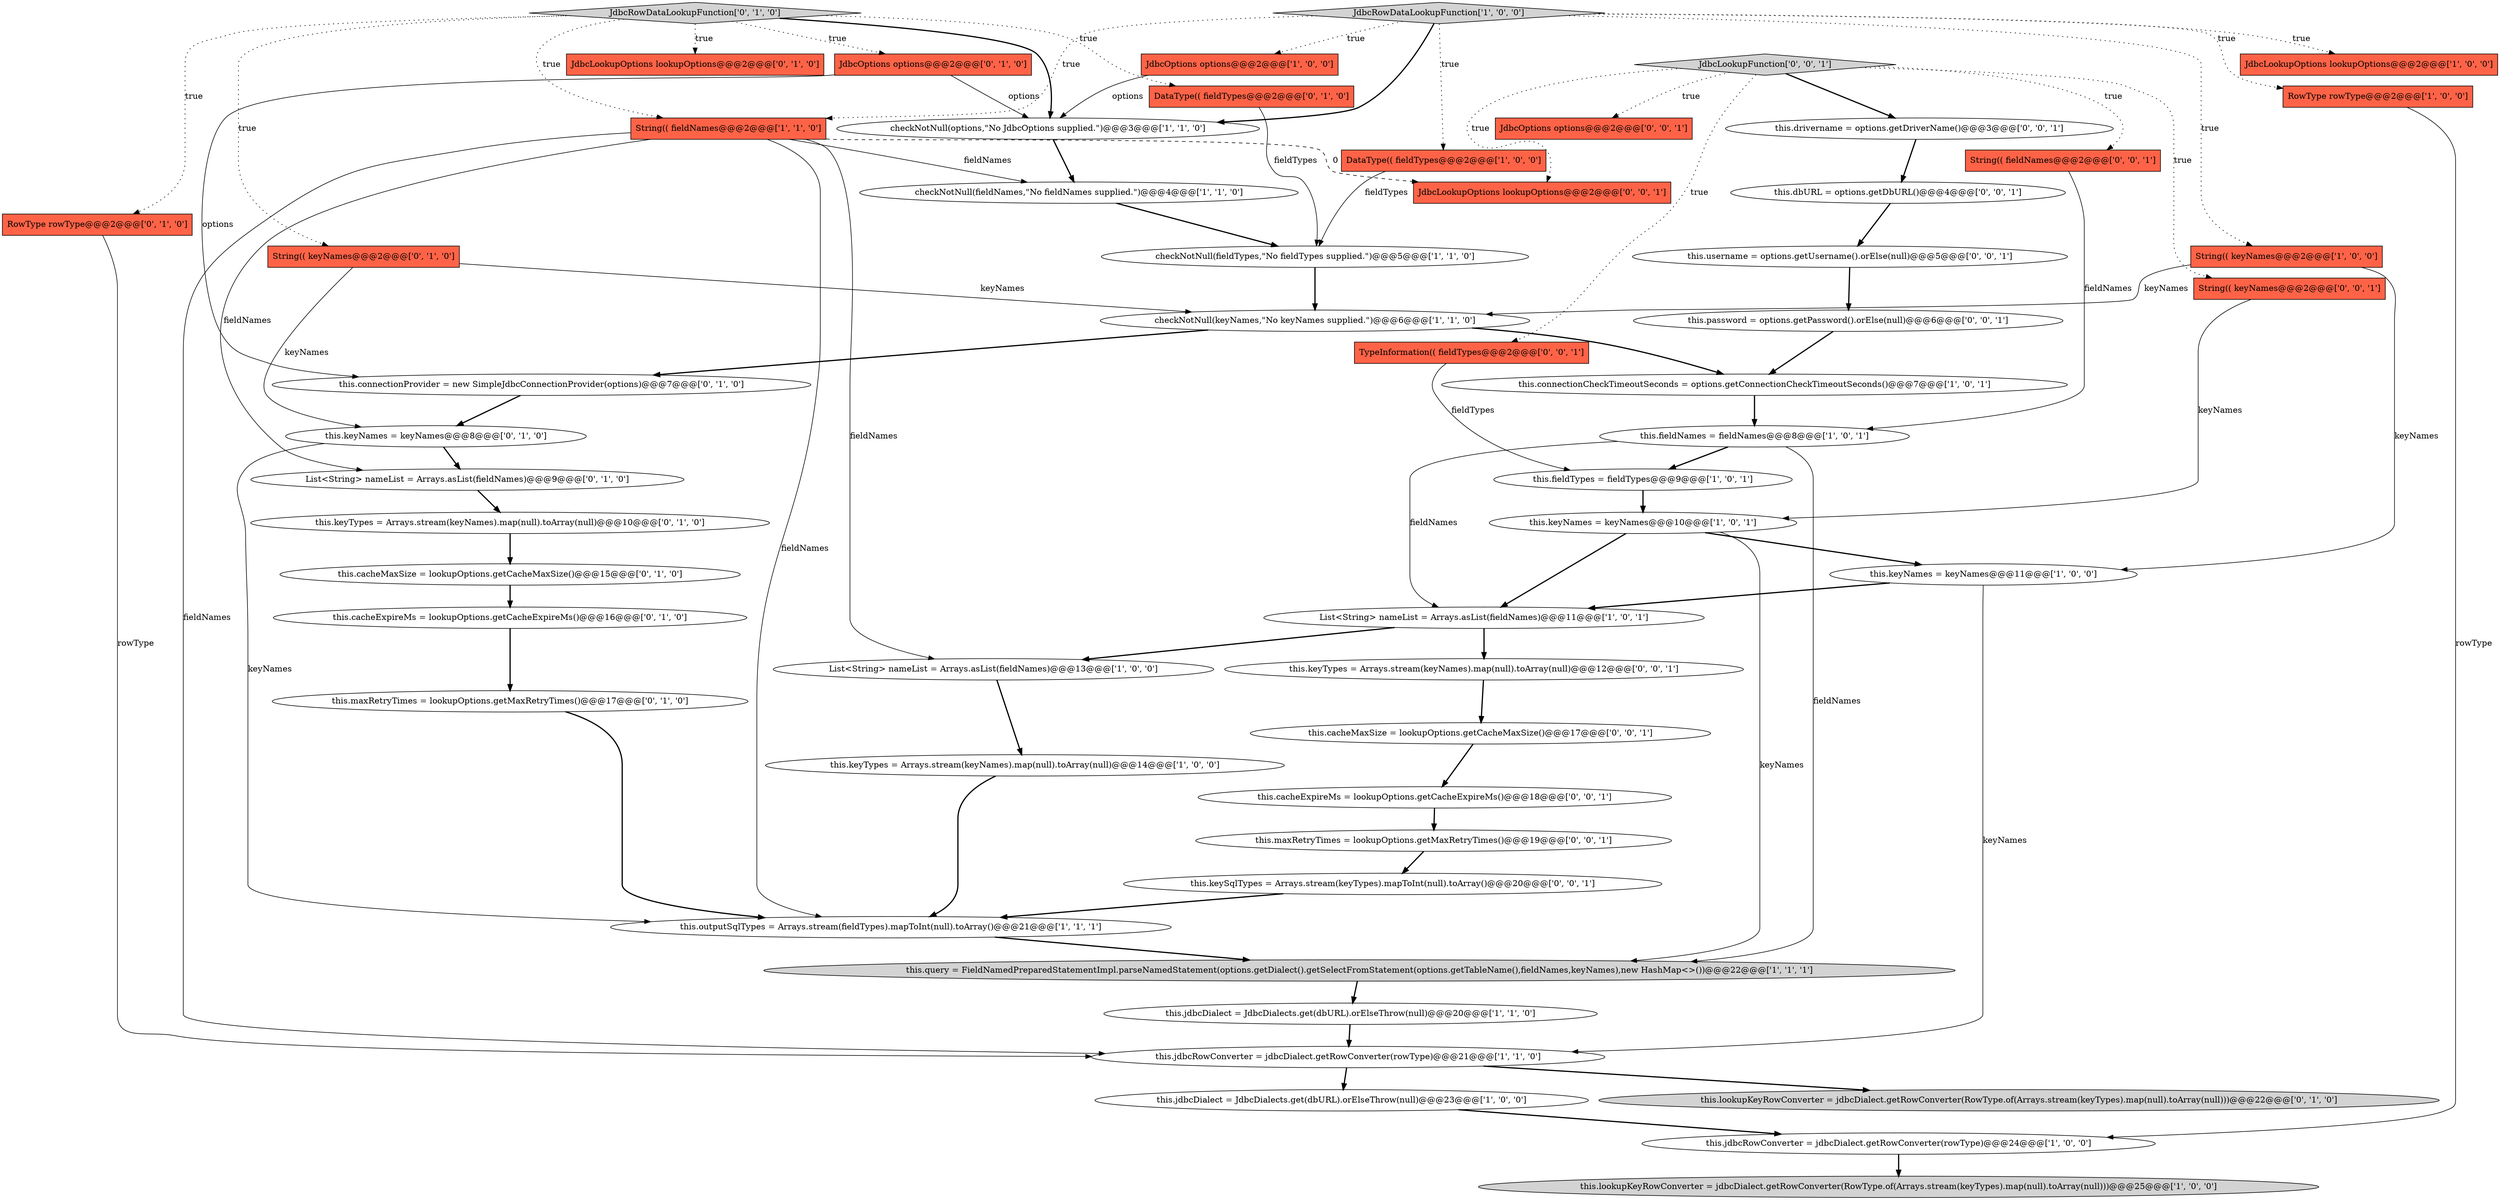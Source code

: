 digraph {
12 [style = filled, label = "checkNotNull(fieldNames,\"No fieldNames supplied.\")@@@4@@@['1', '1', '0']", fillcolor = white, shape = ellipse image = "AAA0AAABBB1BBB"];
31 [style = filled, label = "JdbcOptions options@@@2@@@['0', '1', '0']", fillcolor = tomato, shape = box image = "AAA0AAABBB2BBB"];
23 [style = filled, label = "List<String> nameList = Arrays.asList(fieldNames)@@@11@@@['1', '0', '1']", fillcolor = white, shape = ellipse image = "AAA0AAABBB1BBB"];
5 [style = filled, label = "this.query = FieldNamedPreparedStatementImpl.parseNamedStatement(options.getDialect().getSelectFromStatement(options.getTableName(),fieldNames,keyNames),new HashMap<>())@@@22@@@['1', '1', '1']", fillcolor = lightgray, shape = ellipse image = "AAA0AAABBB1BBB"];
15 [style = filled, label = "this.jdbcDialect = JdbcDialects.get(dbURL).orElseThrow(null)@@@23@@@['1', '0', '0']", fillcolor = white, shape = ellipse image = "AAA0AAABBB1BBB"];
50 [style = filled, label = "this.drivername = options.getDriverName()@@@3@@@['0', '0', '1']", fillcolor = white, shape = ellipse image = "AAA0AAABBB3BBB"];
46 [style = filled, label = "this.keySqlTypes = Arrays.stream(keyTypes).mapToInt(null).toArray()@@@20@@@['0', '0', '1']", fillcolor = white, shape = ellipse image = "AAA0AAABBB3BBB"];
33 [style = filled, label = "this.cacheMaxSize = lookupOptions.getCacheMaxSize()@@@15@@@['0', '1', '0']", fillcolor = white, shape = ellipse image = "AAA0AAABBB2BBB"];
0 [style = filled, label = "JdbcRowDataLookupFunction['1', '0', '0']", fillcolor = lightgray, shape = diamond image = "AAA0AAABBB1BBB"];
28 [style = filled, label = "this.maxRetryTimes = lookupOptions.getMaxRetryTimes()@@@17@@@['0', '1', '0']", fillcolor = white, shape = ellipse image = "AAA0AAABBB2BBB"];
44 [style = filled, label = "JdbcOptions options@@@2@@@['0', '0', '1']", fillcolor = tomato, shape = box image = "AAA0AAABBB3BBB"];
26 [style = filled, label = "this.keyNames = keyNames@@@8@@@['0', '1', '0']", fillcolor = white, shape = ellipse image = "AAA0AAABBB2BBB"];
41 [style = filled, label = "TypeInformation(( fieldTypes@@@2@@@['0', '0', '1']", fillcolor = tomato, shape = box image = "AAA0AAABBB3BBB"];
20 [style = filled, label = "this.outputSqlTypes = Arrays.stream(fieldTypes).mapToInt(null).toArray()@@@21@@@['1', '1', '1']", fillcolor = white, shape = ellipse image = "AAA0AAABBB1BBB"];
4 [style = filled, label = "List<String> nameList = Arrays.asList(fieldNames)@@@13@@@['1', '0', '0']", fillcolor = white, shape = ellipse image = "AAA0AAABBB1BBB"];
6 [style = filled, label = "this.fieldNames = fieldNames@@@8@@@['1', '0', '1']", fillcolor = white, shape = ellipse image = "AAA0AAABBB1BBB"];
11 [style = filled, label = "JdbcLookupOptions lookupOptions@@@2@@@['1', '0', '0']", fillcolor = tomato, shape = box image = "AAA0AAABBB1BBB"];
42 [style = filled, label = "JdbcLookupFunction['0', '0', '1']", fillcolor = lightgray, shape = diamond image = "AAA0AAABBB3BBB"];
19 [style = filled, label = "checkNotNull(keyNames,\"No keyNames supplied.\")@@@6@@@['1', '1', '0']", fillcolor = white, shape = ellipse image = "AAA0AAABBB1BBB"];
53 [style = filled, label = "this.cacheExpireMs = lookupOptions.getCacheExpireMs()@@@18@@@['0', '0', '1']", fillcolor = white, shape = ellipse image = "AAA0AAABBB3BBB"];
37 [style = filled, label = "this.connectionProvider = new SimpleJdbcConnectionProvider(options)@@@7@@@['0', '1', '0']", fillcolor = white, shape = ellipse image = "AAA0AAABBB2BBB"];
7 [style = filled, label = "this.jdbcRowConverter = jdbcDialect.getRowConverter(rowType)@@@24@@@['1', '0', '0']", fillcolor = white, shape = ellipse image = "AAA0AAABBB1BBB"];
27 [style = filled, label = "String(( keyNames@@@2@@@['0', '1', '0']", fillcolor = tomato, shape = box image = "AAA0AAABBB2BBB"];
34 [style = filled, label = "JdbcRowDataLookupFunction['0', '1', '0']", fillcolor = lightgray, shape = diamond image = "AAA0AAABBB2BBB"];
52 [style = filled, label = "this.username = options.getUsername().orElse(null)@@@5@@@['0', '0', '1']", fillcolor = white, shape = ellipse image = "AAA0AAABBB3BBB"];
30 [style = filled, label = "RowType rowType@@@2@@@['0', '1', '0']", fillcolor = tomato, shape = box image = "AAA0AAABBB2BBB"];
8 [style = filled, label = "DataType(( fieldTypes@@@2@@@['1', '0', '0']", fillcolor = tomato, shape = box image = "AAA0AAABBB1BBB"];
22 [style = filled, label = "this.jdbcDialect = JdbcDialects.get(dbURL).orElseThrow(null)@@@20@@@['1', '1', '0']", fillcolor = white, shape = ellipse image = "AAA0AAABBB1BBB"];
54 [style = filled, label = "this.cacheMaxSize = lookupOptions.getCacheMaxSize()@@@17@@@['0', '0', '1']", fillcolor = white, shape = ellipse image = "AAA0AAABBB3BBB"];
21 [style = filled, label = "checkNotNull(options,\"No JdbcOptions supplied.\")@@@3@@@['1', '1', '0']", fillcolor = white, shape = ellipse image = "AAA0AAABBB1BBB"];
1 [style = filled, label = "JdbcOptions options@@@2@@@['1', '0', '0']", fillcolor = tomato, shape = box image = "AAA0AAABBB1BBB"];
25 [style = filled, label = "this.fieldTypes = fieldTypes@@@9@@@['1', '0', '1']", fillcolor = white, shape = ellipse image = "AAA0AAABBB1BBB"];
48 [style = filled, label = "this.keyTypes = Arrays.stream(keyNames).map(null).toArray(null)@@@12@@@['0', '0', '1']", fillcolor = white, shape = ellipse image = "AAA0AAABBB3BBB"];
16 [style = filled, label = "this.keyNames = keyNames@@@10@@@['1', '0', '1']", fillcolor = white, shape = ellipse image = "AAA0AAABBB1BBB"];
13 [style = filled, label = "this.jdbcRowConverter = jdbcDialect.getRowConverter(rowType)@@@21@@@['1', '1', '0']", fillcolor = white, shape = ellipse image = "AAA0AAABBB1BBB"];
40 [style = filled, label = "String(( keyNames@@@2@@@['0', '0', '1']", fillcolor = tomato, shape = box image = "AAA0AAABBB3BBB"];
32 [style = filled, label = "DataType(( fieldTypes@@@2@@@['0', '1', '0']", fillcolor = tomato, shape = box image = "AAA0AAABBB2BBB"];
49 [style = filled, label = "JdbcLookupOptions lookupOptions@@@2@@@['0', '0', '1']", fillcolor = tomato, shape = box image = "AAA0AAABBB3BBB"];
24 [style = filled, label = "this.keyTypes = Arrays.stream(keyNames).map(null).toArray(null)@@@14@@@['1', '0', '0']", fillcolor = white, shape = ellipse image = "AAA0AAABBB1BBB"];
36 [style = filled, label = "this.keyTypes = Arrays.stream(keyNames).map(null).toArray(null)@@@10@@@['0', '1', '0']", fillcolor = white, shape = ellipse image = "AAA0AAABBB2BBB"];
2 [style = filled, label = "this.keyNames = keyNames@@@11@@@['1', '0', '0']", fillcolor = white, shape = ellipse image = "AAA0AAABBB1BBB"];
17 [style = filled, label = "this.lookupKeyRowConverter = jdbcDialect.getRowConverter(RowType.of(Arrays.stream(keyTypes).map(null).toArray(null)))@@@25@@@['1', '0', '0']", fillcolor = lightgray, shape = ellipse image = "AAA0AAABBB1BBB"];
45 [style = filled, label = "this.maxRetryTimes = lookupOptions.getMaxRetryTimes()@@@19@@@['0', '0', '1']", fillcolor = white, shape = ellipse image = "AAA0AAABBB3BBB"];
43 [style = filled, label = "String(( fieldNames@@@2@@@['0', '0', '1']", fillcolor = tomato, shape = box image = "AAA0AAABBB3BBB"];
9 [style = filled, label = "String(( keyNames@@@2@@@['1', '0', '0']", fillcolor = tomato, shape = box image = "AAA0AAABBB1BBB"];
29 [style = filled, label = "JdbcLookupOptions lookupOptions@@@2@@@['0', '1', '0']", fillcolor = tomato, shape = box image = "AAA0AAABBB2BBB"];
18 [style = filled, label = "checkNotNull(fieldTypes,\"No fieldTypes supplied.\")@@@5@@@['1', '1', '0']", fillcolor = white, shape = ellipse image = "AAA0AAABBB1BBB"];
35 [style = filled, label = "List<String> nameList = Arrays.asList(fieldNames)@@@9@@@['0', '1', '0']", fillcolor = white, shape = ellipse image = "AAA0AAABBB2BBB"];
39 [style = filled, label = "this.cacheExpireMs = lookupOptions.getCacheExpireMs()@@@16@@@['0', '1', '0']", fillcolor = white, shape = ellipse image = "AAA0AAABBB2BBB"];
47 [style = filled, label = "this.password = options.getPassword().orElse(null)@@@6@@@['0', '0', '1']", fillcolor = white, shape = ellipse image = "AAA0AAABBB3BBB"];
3 [style = filled, label = "this.connectionCheckTimeoutSeconds = options.getConnectionCheckTimeoutSeconds()@@@7@@@['1', '0', '1']", fillcolor = white, shape = ellipse image = "AAA0AAABBB1BBB"];
10 [style = filled, label = "RowType rowType@@@2@@@['1', '0', '0']", fillcolor = tomato, shape = box image = "AAA0AAABBB1BBB"];
14 [style = filled, label = "String(( fieldNames@@@2@@@['1', '1', '0']", fillcolor = tomato, shape = box image = "AAA0AAABBB1BBB"];
38 [style = filled, label = "this.lookupKeyRowConverter = jdbcDialect.getRowConverter(RowType.of(Arrays.stream(keyTypes).map(null).toArray(null)))@@@22@@@['0', '1', '0']", fillcolor = lightgray, shape = ellipse image = "AAA1AAABBB2BBB"];
51 [style = filled, label = "this.dbURL = options.getDbURL()@@@4@@@['0', '0', '1']", fillcolor = white, shape = ellipse image = "AAA0AAABBB3BBB"];
46->20 [style = bold, label=""];
19->3 [style = bold, label=""];
0->10 [style = dotted, label="true"];
0->14 [style = dotted, label="true"];
34->29 [style = dotted, label="true"];
13->15 [style = bold, label=""];
14->12 [style = solid, label="fieldNames"];
0->1 [style = dotted, label="true"];
42->44 [style = dotted, label="true"];
39->28 [style = bold, label=""];
40->16 [style = solid, label="keyNames"];
30->13 [style = solid, label="rowType"];
19->37 [style = bold, label=""];
28->20 [style = bold, label=""];
24->20 [style = bold, label=""];
0->8 [style = dotted, label="true"];
20->5 [style = bold, label=""];
26->35 [style = bold, label=""];
1->21 [style = solid, label="options"];
48->54 [style = bold, label=""];
31->37 [style = solid, label="options"];
34->14 [style = dotted, label="true"];
42->43 [style = dotted, label="true"];
51->52 [style = bold, label=""];
27->19 [style = solid, label="keyNames"];
50->51 [style = bold, label=""];
9->2 [style = solid, label="keyNames"];
37->26 [style = bold, label=""];
15->7 [style = bold, label=""];
42->50 [style = bold, label=""];
42->49 [style = dotted, label="true"];
34->27 [style = dotted, label="true"];
32->18 [style = solid, label="fieldTypes"];
6->5 [style = solid, label="fieldNames"];
21->12 [style = bold, label=""];
13->38 [style = bold, label=""];
3->6 [style = bold, label=""];
16->2 [style = bold, label=""];
4->24 [style = bold, label=""];
34->30 [style = dotted, label="true"];
14->49 [style = dashed, label="0"];
45->46 [style = bold, label=""];
25->16 [style = bold, label=""];
42->40 [style = dotted, label="true"];
0->9 [style = dotted, label="true"];
16->23 [style = bold, label=""];
33->39 [style = bold, label=""];
34->32 [style = dotted, label="true"];
18->19 [style = bold, label=""];
2->13 [style = solid, label="keyNames"];
43->6 [style = solid, label="fieldNames"];
14->4 [style = solid, label="fieldNames"];
14->35 [style = solid, label="fieldNames"];
53->45 [style = bold, label=""];
14->13 [style = solid, label="fieldNames"];
12->18 [style = bold, label=""];
6->25 [style = bold, label=""];
0->21 [style = bold, label=""];
6->23 [style = solid, label="fieldNames"];
5->22 [style = bold, label=""];
35->36 [style = bold, label=""];
36->33 [style = bold, label=""];
23->48 [style = bold, label=""];
10->7 [style = solid, label="rowType"];
7->17 [style = bold, label=""];
0->11 [style = dotted, label="true"];
16->5 [style = solid, label="keyNames"];
47->3 [style = bold, label=""];
54->53 [style = bold, label=""];
42->41 [style = dotted, label="true"];
27->26 [style = solid, label="keyNames"];
14->20 [style = solid, label="fieldNames"];
8->18 [style = solid, label="fieldTypes"];
23->4 [style = bold, label=""];
34->21 [style = bold, label=""];
34->31 [style = dotted, label="true"];
26->20 [style = solid, label="keyNames"];
52->47 [style = bold, label=""];
22->13 [style = bold, label=""];
2->23 [style = bold, label=""];
9->19 [style = solid, label="keyNames"];
31->21 [style = solid, label="options"];
41->25 [style = solid, label="fieldTypes"];
}
